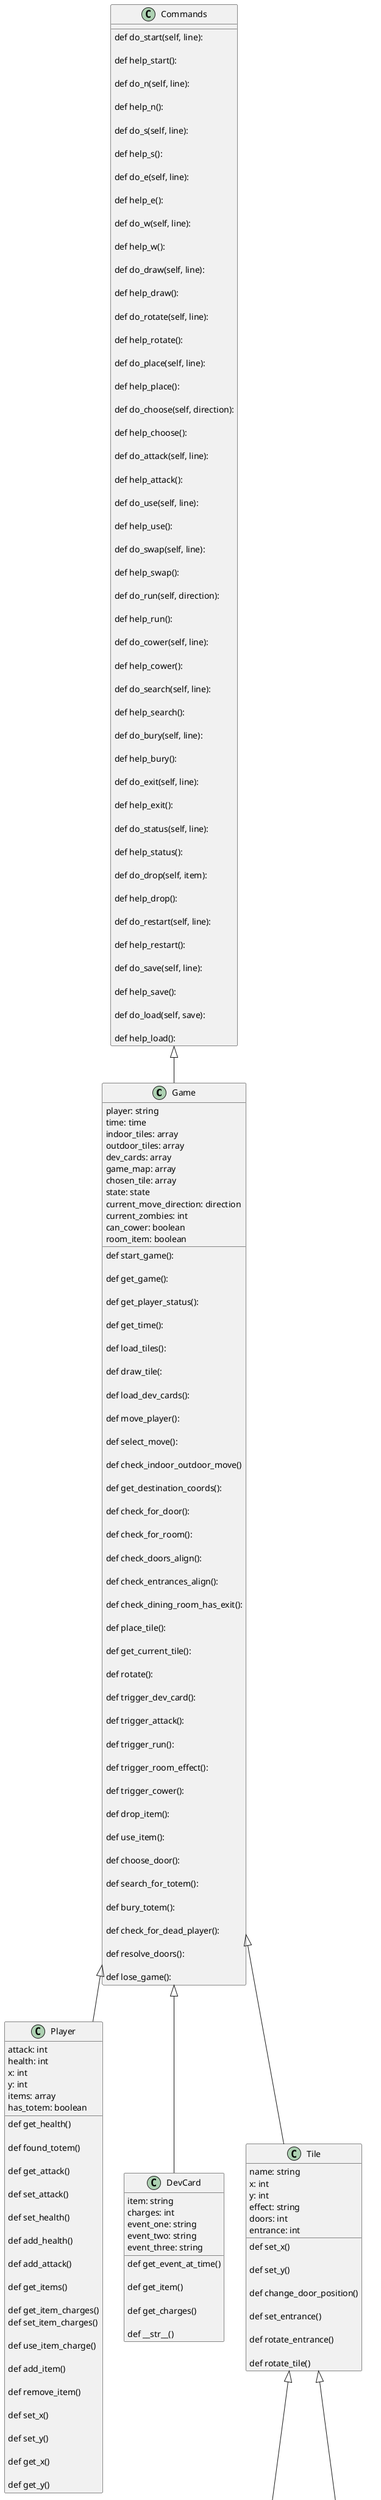 @startuml
'https://plantuml.com/class-diagram

class Game
class Player
class DevCard
class Tile
abstract class IndoorTile
class Commands


class Game {
        player: string
        time: time
        indoor_tiles: array
        outdoor_tiles: array
        dev_cards: array
        game_map: array
        chosen_tile: array
        state: state
        current_move_direction: direction
        current_zombies: int
        can_cower: boolean
        room_item: boolean

    def start_game():

    def get_game():

    def get_player_status():

    def get_time():

    def load_tiles():

    def draw_tile(:

    def load_dev_cards():

    def move_player():

    def select_move():

    def check_indoor_outdoor_move()

    def get_destination_coords():

    def check_for_door():

    def check_for_room():

    def check_doors_align():

    def check_entrances_align():

    def check_dining_room_has_exit():

    def place_tile():

    def get_current_tile():

    def rotate():

    def trigger_dev_card():

    def trigger_attack():

    def trigger_run():

    def trigger_room_effect():

    def trigger_cower():

    def drop_item():

    def use_item():

    def choose_door():

    def search_for_totem():

    def bury_totem():

    def check_for_dead_player():

    def resolve_doors():

    def lose_game():
        }


class Player {
        attack: int
        health: int
        x: int
        y: int
        items: array
        has_totem: boolean


     def get_health()

    def found_totem()

    def get_attack()

    def set_attack()

    def set_health()

    def add_health()

    def add_attack()

    def get_items()

    def get_item_charges()


    def set_item_charges()

    def use_item_charge()

    def add_item()

    def remove_item()

    def set_x()

    def set_y()

    def get_x()

    def get_y()

        }

class DevCard {
        item: string
        charges: int
        event_one: string
        event_two: string
        event_three: string

    def get_event_at_time()

    def get_item()

    def get_charges()

    def __str__()


        }

class Tile {
        name: string
        x: int
        y: int
        effect: string
        doors: int
        entrance: int

    def set_x()

    def set_y()

    def change_door_position()

    def set_entrance()

    def rotate_entrance()

     def rotate_tile()

        }

abstract IndoorTile {
        name: string
        x: int
        y: int
        effect: string
        doors: int
        entrance: int

    }

abstract OutdoorTile {
        name: string
        x: int
        y: int
        effect: string
        doors: int
        entrance: int

    }

class Commands {

    def do_start(self, line):

    def help_start():

    def do_n(self, line):

    def help_n():

    def do_s(self, line):

    def help_s():

    def do_e(self, line):

    def help_e():

    def do_w(self, line):

    def help_w():

    def do_draw(self, line):

    def help_draw():

    def do_rotate(self, line):

    def help_rotate():

    def do_place(self, line):

    def help_place():

    def do_choose(self, direction):

    def help_choose():

    def do_attack(self, line):

    def help_attack():

    def do_use(self, line):

    def help_use():

    def do_swap(self, line):

    def help_swap():

    def do_run(self, direction):

    def help_run():

    def do_cower(self, line):

    def help_cower():

    def do_search(self, line):

    def help_search():

    def do_bury(self, line):

    def help_bury():

    def do_exit(self, line):

    def help_exit():

    def do_status(self, line):

    def help_status():

    def do_drop(self, item):

    def help_drop():

    def do_restart(self, line):

    def help_restart():

    def do_save(self, line):

    def help_save():

    def do_load(self, save):

    def help_load():

        }

Game <|-- Player
Game <|-- DevCard
Game <|-- Tile
Tile <|-- IndoorTile
Tile <|-- OutdoorTile
Commands <|-- Game
@enduml